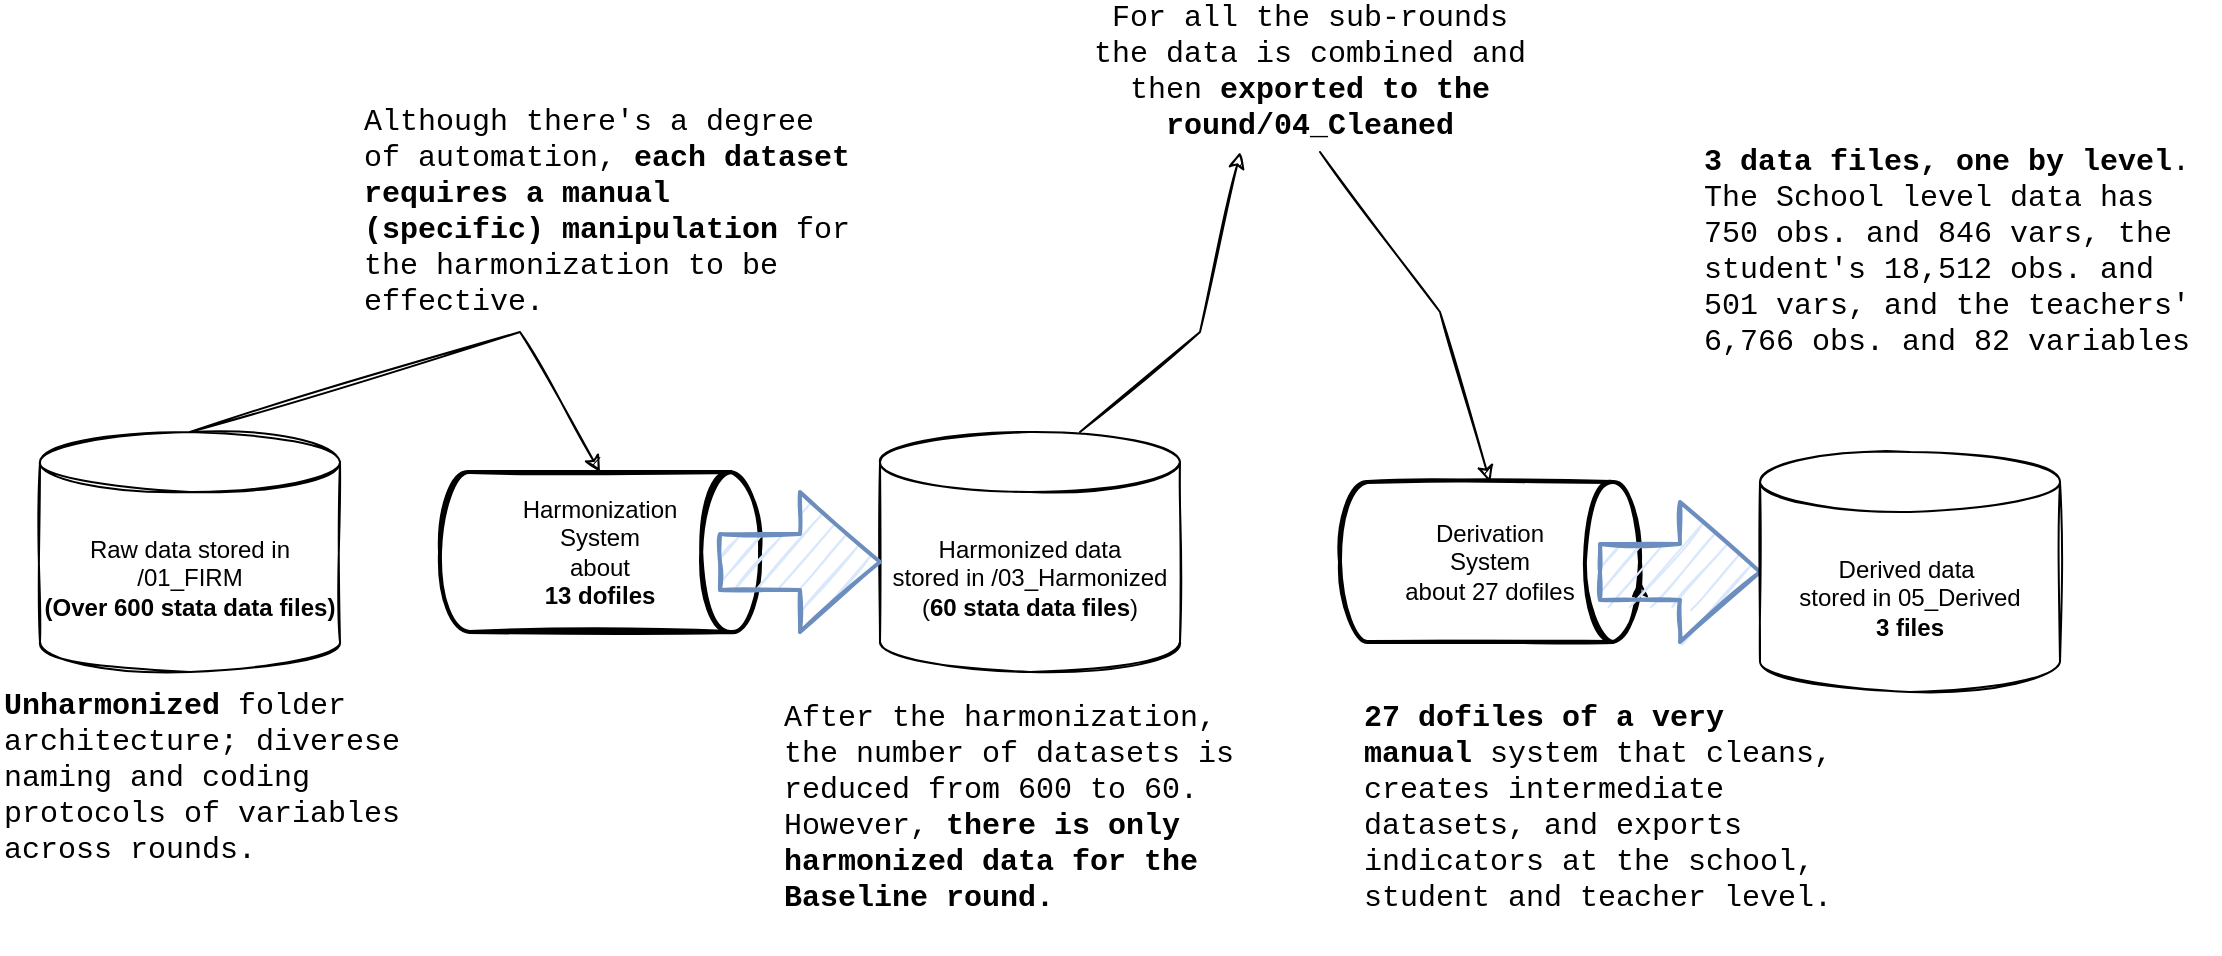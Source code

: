 <mxfile version="15.8.2" type="github">
  <diagram id="DLzQyiduDrIikC9o6ego" name="Page-1">
    <mxGraphModel dx="1422" dy="794" grid="1" gridSize="10" guides="1" tooltips="1" connect="1" arrows="1" fold="1" page="1" pageScale="1" pageWidth="1169" pageHeight="827" math="0" shadow="0">
      <root>
        <mxCell id="0" />
        <mxCell id="1" parent="0" />
        <mxCell id="Q_4Ov2yojhcQS-wfZ1ic-2" value="&lt;span style=&quot;font-weight: normal&quot;&gt;Harmonization&lt;/span&gt;&lt;br&gt;&lt;span style=&quot;font-weight: normal&quot;&gt;System&lt;/span&gt;&lt;br&gt;&lt;span style=&quot;font-weight: normal&quot;&gt;about &lt;/span&gt;&lt;br&gt;13 dofiles" style="strokeWidth=2;html=1;shape=mxgraph.flowchart.direct_data;align=center;verticalAlign=middle;whiteSpace=wrap;fontStyle=1;sketch=1;" parent="1" vertex="1">
          <mxGeometry x="240" y="300" width="160" height="80" as="geometry" />
        </mxCell>
        <mxCell id="Q_4Ov2yojhcQS-wfZ1ic-4" value="" style="endArrow=classic;html=1;rounded=0;exitX=0.5;exitY=0;exitDx=0;exitDy=0;exitPerimeter=0;entryX=0.5;entryY=0;entryDx=0;entryDy=0;entryPerimeter=0;sketch=1;" parent="1" source="-hGgSbi9Vjy-FhReLC_4-1" target="Q_4Ov2yojhcQS-wfZ1ic-2" edge="1">
          <mxGeometry width="50" height="50" relative="1" as="geometry">
            <mxPoint x="162.03" y="262" as="sourcePoint" />
            <mxPoint x="610" y="380" as="targetPoint" />
            <Array as="points">
              <mxPoint x="280" y="230" />
            </Array>
          </mxGeometry>
        </mxCell>
        <mxCell id="-hGgSbi9Vjy-FhReLC_4-1" value="Raw data stored in /01_FIRM&lt;br&gt;&lt;b&gt;(Over 600 stata data files)&lt;/b&gt;" style="shape=cylinder3;whiteSpace=wrap;html=1;boundedLbl=1;backgroundOutline=1;size=15;sketch=1;" parent="1" vertex="1">
          <mxGeometry x="40" y="280" width="150" height="120" as="geometry" />
        </mxCell>
        <mxCell id="-hGgSbi9Vjy-FhReLC_4-2" value="&lt;font style=&quot;font-size: 15px&quot;&gt;&lt;b&gt;Unharmonized&lt;/b&gt; folder architecture; diverese naming and coding protocols of variables across rounds.&lt;/font&gt;" style="text;html=1;strokeColor=none;fillColor=none;align=left;verticalAlign=middle;whiteSpace=wrap;rounded=0;fontFamily=Courier New;fontSize=14;sketch=1;" parent="1" vertex="1">
          <mxGeometry x="20" y="400" width="210" height="106" as="geometry" />
        </mxCell>
        <mxCell id="-hGgSbi9Vjy-FhReLC_4-3" value="Harmonized data&lt;br&gt;stored in /03_Harmonized&lt;br&gt;(&lt;b&gt;60 stata data files&lt;/b&gt;)" style="shape=cylinder3;whiteSpace=wrap;html=1;boundedLbl=1;backgroundOutline=1;size=15;sketch=1;" parent="1" vertex="1">
          <mxGeometry x="460" y="280" width="150" height="120" as="geometry" />
        </mxCell>
        <mxCell id="-hGgSbi9Vjy-FhReLC_4-5" value="" style="verticalLabelPosition=bottom;verticalAlign=top;html=1;strokeWidth=2;shape=mxgraph.arrows2.arrow;dy=0.6;dx=40;notch=0;labelBackgroundColor=#D5E8D4;fillColor=#dae8fc;strokeColor=#6c8ebf;sketch=1;" parent="1" vertex="1">
          <mxGeometry x="380" y="310" width="80" height="70" as="geometry" />
        </mxCell>
        <mxCell id="-hGgSbi9Vjy-FhReLC_4-6" value="&lt;font style=&quot;font-size: 15px&quot;&gt;Although there&#39;s a degree of automation, &lt;b&gt;each dataset requires a manual (specific) manipulation&lt;/b&gt; for the harmonization to be effective.&lt;/font&gt;" style="text;html=1;strokeColor=none;fillColor=none;align=left;verticalAlign=middle;whiteSpace=wrap;rounded=0;fontFamily=Courier New;fontSize=14;sketch=1;" parent="1" vertex="1">
          <mxGeometry x="200" y="110" width="250" height="120" as="geometry" />
        </mxCell>
        <mxCell id="mOYpci0dWvDJDmUPzheW-2" value="&lt;font style=&quot;font-size: 15px&quot;&gt;After the harmonization, the number of datasets is reduced from 600 to 60. However, &lt;b&gt;there is only harmonized data for the Baseline round.&lt;/b&gt;&lt;/font&gt;" style="text;html=1;strokeColor=none;fillColor=none;align=left;verticalAlign=middle;whiteSpace=wrap;rounded=0;fontFamily=Courier New;fontSize=14;sketch=1;" parent="1" vertex="1">
          <mxGeometry x="410" y="400" width="230" height="136" as="geometry" />
        </mxCell>
        <mxCell id="mOYpci0dWvDJDmUPzheW-3" value="&lt;span style=&quot;font-weight: normal&quot;&gt;Derivation&lt;br&gt;System&lt;br&gt;about 27 dofiles&lt;/span&gt;" style="strokeWidth=2;html=1;shape=mxgraph.flowchart.direct_data;align=center;verticalAlign=middle;whiteSpace=wrap;fontStyle=1;sketch=1;" parent="1" vertex="1">
          <mxGeometry x="690" y="305" width="150" height="80" as="geometry" />
        </mxCell>
        <mxCell id="mOYpci0dWvDJDmUPzheW-4" value="" style="endArrow=classic;html=1;rounded=0;exitX=0.5;exitY=0;exitDx=0;exitDy=0;exitPerimeter=0;sketch=1;entryX=0.348;entryY=1.167;entryDx=0;entryDy=0;entryPerimeter=0;" parent="1" edge="1" target="wx_ewommw91IzhtvHJYf-4">
          <mxGeometry width="50" height="50" relative="1" as="geometry">
            <mxPoint x="560" y="280" as="sourcePoint" />
            <mxPoint x="750" y="300" as="targetPoint" />
            <Array as="points">
              <mxPoint x="620" y="230" />
            </Array>
          </mxGeometry>
        </mxCell>
        <mxCell id="wx_ewommw91IzhtvHJYf-3" style="edgeStyle=orthogonalEdgeStyle;rounded=0;orthogonalLoop=1;jettySize=auto;html=1;exitX=0;exitY=0;exitDx=20;exitDy=49;exitPerimeter=0;entryX=1;entryY=0.613;entryDx=0;entryDy=0;entryPerimeter=0;sketch=1;" parent="1" source="wx_ewommw91IzhtvHJYf-2" target="mOYpci0dWvDJDmUPzheW-3" edge="1">
          <mxGeometry relative="1" as="geometry" />
        </mxCell>
        <mxCell id="wx_ewommw91IzhtvHJYf-2" value="" style="verticalLabelPosition=bottom;verticalAlign=top;html=1;strokeWidth=2;shape=mxgraph.arrows2.arrow;dy=0.6;dx=40;notch=0;labelBackgroundColor=#D5E8D4;fillColor=#dae8fc;strokeColor=#6c8ebf;sketch=1;" parent="1" vertex="1">
          <mxGeometry x="820" y="315" width="80" height="70" as="geometry" />
        </mxCell>
        <mxCell id="wx_ewommw91IzhtvHJYf-4" value="&lt;span style=&quot;font-size: 15px&quot;&gt;For all the sub-rounds the data is combined and then &lt;b&gt;exported to the round/04_Cleaned&lt;/b&gt;&lt;/span&gt;" style="text;html=1;strokeColor=none;fillColor=none;align=center;verticalAlign=middle;whiteSpace=wrap;rounded=0;fontFamily=Courier New;fontSize=14;sketch=1;" parent="1" vertex="1">
          <mxGeometry x="560" y="70" width="230" height="60" as="geometry" />
        </mxCell>
        <mxCell id="wx_ewommw91IzhtvHJYf-8" value="Derived data&amp;nbsp;&lt;br&gt;stored in&amp;nbsp;05_Derived&lt;br&gt;&lt;b&gt;3 files&lt;/b&gt;" style="shape=cylinder3;whiteSpace=wrap;html=1;boundedLbl=1;backgroundOutline=1;size=15;sketch=1;" parent="1" vertex="1">
          <mxGeometry x="900" y="290" width="150" height="120" as="geometry" />
        </mxCell>
        <mxCell id="wx_ewommw91IzhtvHJYf-9" value="&lt;font style=&quot;font-size: 15px&quot;&gt;&lt;b&gt;27&lt;/b&gt; &lt;b&gt;dofiles of a very manual&lt;/b&gt; system that cleans, creates intermediate datasets, and exports indicators at the school, student and teacher level.&lt;/font&gt;" style="text;html=1;strokeColor=none;fillColor=none;align=left;verticalAlign=middle;whiteSpace=wrap;rounded=0;fontFamily=Courier New;fontSize=14;sketch=1;" parent="1" vertex="1">
          <mxGeometry x="700" y="395" width="240" height="146" as="geometry" />
        </mxCell>
        <mxCell id="zdHTQxdX-bCReAwpofUa-1" value="&lt;font style=&quot;font-size: 15px&quot;&gt;&lt;b&gt;3 data files, one by level&lt;/b&gt;. The School level data has 750 obs. and 846 vars, the student&#39;s 18,512 obs. and 501 vars, and the teachers&#39; 6,766 obs. and 82 variables&lt;/font&gt;" style="text;html=1;strokeColor=none;fillColor=none;align=left;verticalAlign=middle;whiteSpace=wrap;rounded=0;fontFamily=Courier New;fontSize=14;sketch=1;" parent="1" vertex="1">
          <mxGeometry x="870" y="100" width="260" height="180" as="geometry" />
        </mxCell>
        <mxCell id="QYb-sSborCazdtNAVKjH-3" value="" style="endArrow=classic;html=1;rounded=0;sketch=1;entryX=0.5;entryY=0;entryDx=0;entryDy=0;entryPerimeter=0;" edge="1" parent="1" target="mOYpci0dWvDJDmUPzheW-3">
          <mxGeometry width="50" height="50" relative="1" as="geometry">
            <mxPoint x="680" y="140" as="sourcePoint" />
            <mxPoint x="650.04" y="150.02" as="targetPoint" />
            <Array as="points">
              <mxPoint x="740" y="220" />
            </Array>
          </mxGeometry>
        </mxCell>
      </root>
    </mxGraphModel>
  </diagram>
</mxfile>

